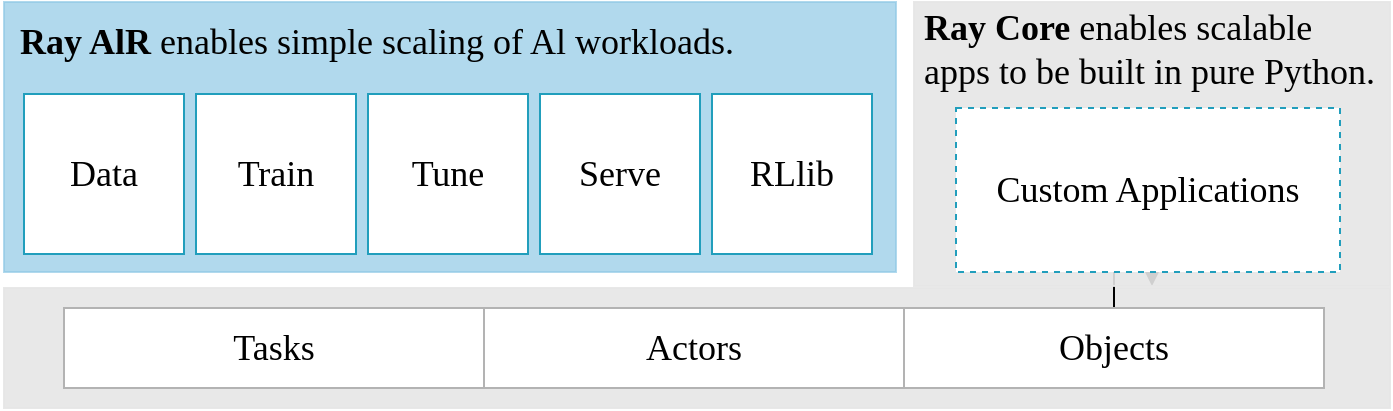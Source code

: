 <mxfile version="22.1.11" type="device">
  <diagram name="第 1 页" id="pyjEM-jicQO8_g4XQQeG">
    <mxGraphModel dx="954" dy="617" grid="0" gridSize="10" guides="1" tooltips="1" connect="1" arrows="1" fold="1" page="1" pageScale="1" pageWidth="1169" pageHeight="1654" math="0" shadow="0">
      <root>
        <mxCell id="0" />
        <mxCell id="1" parent="0" />
        <mxCell id="tXq19mEmbgu8rRgs-pd1-1" value="" style="rounded=0;whiteSpace=wrap;html=1;fillColor=#90C9E6;opacity=70;strokeColor=#90C9E6;" vertex="1" parent="1">
          <mxGeometry x="155" y="168" width="446" height="135" as="geometry" />
        </mxCell>
        <mxCell id="tXq19mEmbgu8rRgs-pd1-2" value="&lt;font style=&quot;font-size: 18px;&quot; face=&quot;Times New Roman&quot;&gt;&lt;b style=&quot;&quot;&gt;Ray AlR&lt;/b&gt; enables simple scaling of Al workloads.&lt;/font&gt;" style="text;html=1;strokeColor=none;fillColor=none;align=center;verticalAlign=middle;whiteSpace=wrap;rounded=0;" vertex="1" parent="1">
          <mxGeometry x="153" y="173" width="377" height="30" as="geometry" />
        </mxCell>
        <mxCell id="tXq19mEmbgu8rRgs-pd1-4" value="&lt;font face=&quot;Times New Roman&quot; style=&quot;font-size: 18px;&quot;&gt;Data&lt;/font&gt;" style="whiteSpace=wrap;html=1;aspect=fixed;strokeColor=#219EBC;" vertex="1" parent="1">
          <mxGeometry x="165" y="214" width="80" height="80" as="geometry" />
        </mxCell>
        <mxCell id="tXq19mEmbgu8rRgs-pd1-5" value="&lt;font style=&quot;font-size: 18px;&quot; face=&quot;Times New Roman&quot;&gt;Train&lt;/font&gt;" style="whiteSpace=wrap;html=1;aspect=fixed;strokeColor=#219EBC;" vertex="1" parent="1">
          <mxGeometry x="251" y="214" width="80" height="80" as="geometry" />
        </mxCell>
        <mxCell id="tXq19mEmbgu8rRgs-pd1-6" value="&lt;font style=&quot;font-size: 18px;&quot; face=&quot;Times New Roman&quot;&gt;Tune&lt;/font&gt;" style="whiteSpace=wrap;html=1;aspect=fixed;strokeColor=#219EBC;" vertex="1" parent="1">
          <mxGeometry x="337" y="214" width="80" height="80" as="geometry" />
        </mxCell>
        <mxCell id="tXq19mEmbgu8rRgs-pd1-7" value="&lt;font style=&quot;font-size: 18px;&quot; face=&quot;Times New Roman&quot;&gt;Serve&lt;/font&gt;" style="whiteSpace=wrap;html=1;aspect=fixed;strokeColor=#219EBC;" vertex="1" parent="1">
          <mxGeometry x="423" y="214" width="80" height="80" as="geometry" />
        </mxCell>
        <mxCell id="tXq19mEmbgu8rRgs-pd1-8" value="&lt;font style=&quot;font-size: 18px;&quot; face=&quot;Times New Roman&quot;&gt;RLlib&lt;/font&gt;" style="whiteSpace=wrap;html=1;aspect=fixed;strokeColor=#219EBC;" vertex="1" parent="1">
          <mxGeometry x="509" y="214" width="80" height="80" as="geometry" />
        </mxCell>
        <mxCell id="tXq19mEmbgu8rRgs-pd1-10" value="" style="rounded=0;whiteSpace=wrap;html=1;fillColor=#E6E6E6;opacity=90;strokeColor=#E6E6E6;" vertex="1" parent="1">
          <mxGeometry x="155" y="311" width="693" height="60" as="geometry" />
        </mxCell>
        <mxCell id="tXq19mEmbgu8rRgs-pd1-11" value="&lt;font style=&quot;font-size: 18px;&quot; face=&quot;Times New Roman&quot;&gt;Tasks&lt;/font&gt;" style="rounded=0;whiteSpace=wrap;html=1;strokeColor=#B3B3B3;" vertex="1" parent="1">
          <mxGeometry x="185" y="321" width="210" height="40" as="geometry" />
        </mxCell>
        <mxCell id="tXq19mEmbgu8rRgs-pd1-12" value="&lt;font style=&quot;font-size: 18px;&quot; face=&quot;Times New Roman&quot;&gt;Actors&lt;/font&gt;" style="rounded=0;whiteSpace=wrap;html=1;strokeColor=#B3B3B3;" vertex="1" parent="1">
          <mxGeometry x="395" y="321" width="210" height="40" as="geometry" />
        </mxCell>
        <mxCell id="tXq19mEmbgu8rRgs-pd1-16" value="" style="edgeStyle=orthogonalEdgeStyle;rounded=0;orthogonalLoop=1;jettySize=auto;html=1;" edge="1" parent="1" source="tXq19mEmbgu8rRgs-pd1-13" target="tXq19mEmbgu8rRgs-pd1-14">
          <mxGeometry relative="1" as="geometry" />
        </mxCell>
        <mxCell id="tXq19mEmbgu8rRgs-pd1-13" value="&lt;font style=&quot;font-size: 18px;&quot; face=&quot;Times New Roman&quot;&gt;Objects&lt;/font&gt;" style="rounded=0;whiteSpace=wrap;html=1;strokeColor=#B3B3B3;" vertex="1" parent="1">
          <mxGeometry x="605" y="321" width="210" height="40" as="geometry" />
        </mxCell>
        <mxCell id="tXq19mEmbgu8rRgs-pd1-14" value="" style="rounded=0;whiteSpace=wrap;html=1;fillColor=#E6E6E6;opacity=90;strokeColor=#E6E6E6;" vertex="1" parent="1">
          <mxGeometry x="610" y="168" width="238" height="142" as="geometry" />
        </mxCell>
        <mxCell id="tXq19mEmbgu8rRgs-pd1-15" value="&lt;div style=&quot;font-size: 18px;&quot;&gt;&lt;font style=&quot;font-size: 18px;&quot; face=&quot;Times New Roman&quot;&gt;&lt;b&gt;Ray Core&lt;/b&gt; enables scalable&lt;/font&gt;&lt;/div&gt;&lt;div style=&quot;font-size: 18px;&quot;&gt;&lt;font style=&quot;font-size: 18px;&quot; face=&quot;Times New Roman&quot;&gt;apps to be built in pure Python.&lt;/font&gt;&lt;/div&gt;" style="text;html=1;strokeColor=none;fillColor=none;align=left;verticalAlign=middle;whiteSpace=wrap;rounded=0;" vertex="1" parent="1">
          <mxGeometry x="613" y="168" width="228" height="47" as="geometry" />
        </mxCell>
        <mxCell id="tXq19mEmbgu8rRgs-pd1-17" value="&lt;font style=&quot;font-size: 18px;&quot; face=&quot;Times New Roman&quot;&gt;Custom Applications&lt;/font&gt;" style="rounded=0;whiteSpace=wrap;html=1;strokeColor=#219EBC;dashed=1;fillColor=#FFFFFF;" vertex="1" parent="1">
          <mxGeometry x="631" y="221" width="192" height="82" as="geometry" />
        </mxCell>
      </root>
    </mxGraphModel>
  </diagram>
</mxfile>
